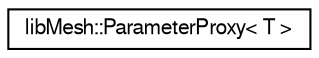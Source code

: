 digraph "Graphical Class Hierarchy"
{
  edge [fontname="FreeSans",fontsize="10",labelfontname="FreeSans",labelfontsize="10"];
  node [fontname="FreeSans",fontsize="10",shape=record];
  rankdir="LR";
  Node1 [label="libMesh::ParameterProxy\< T \>",height=0.2,width=0.4,color="black", fillcolor="white", style="filled",URL="$classlibMesh_1_1ParameterProxy.html"];
}
